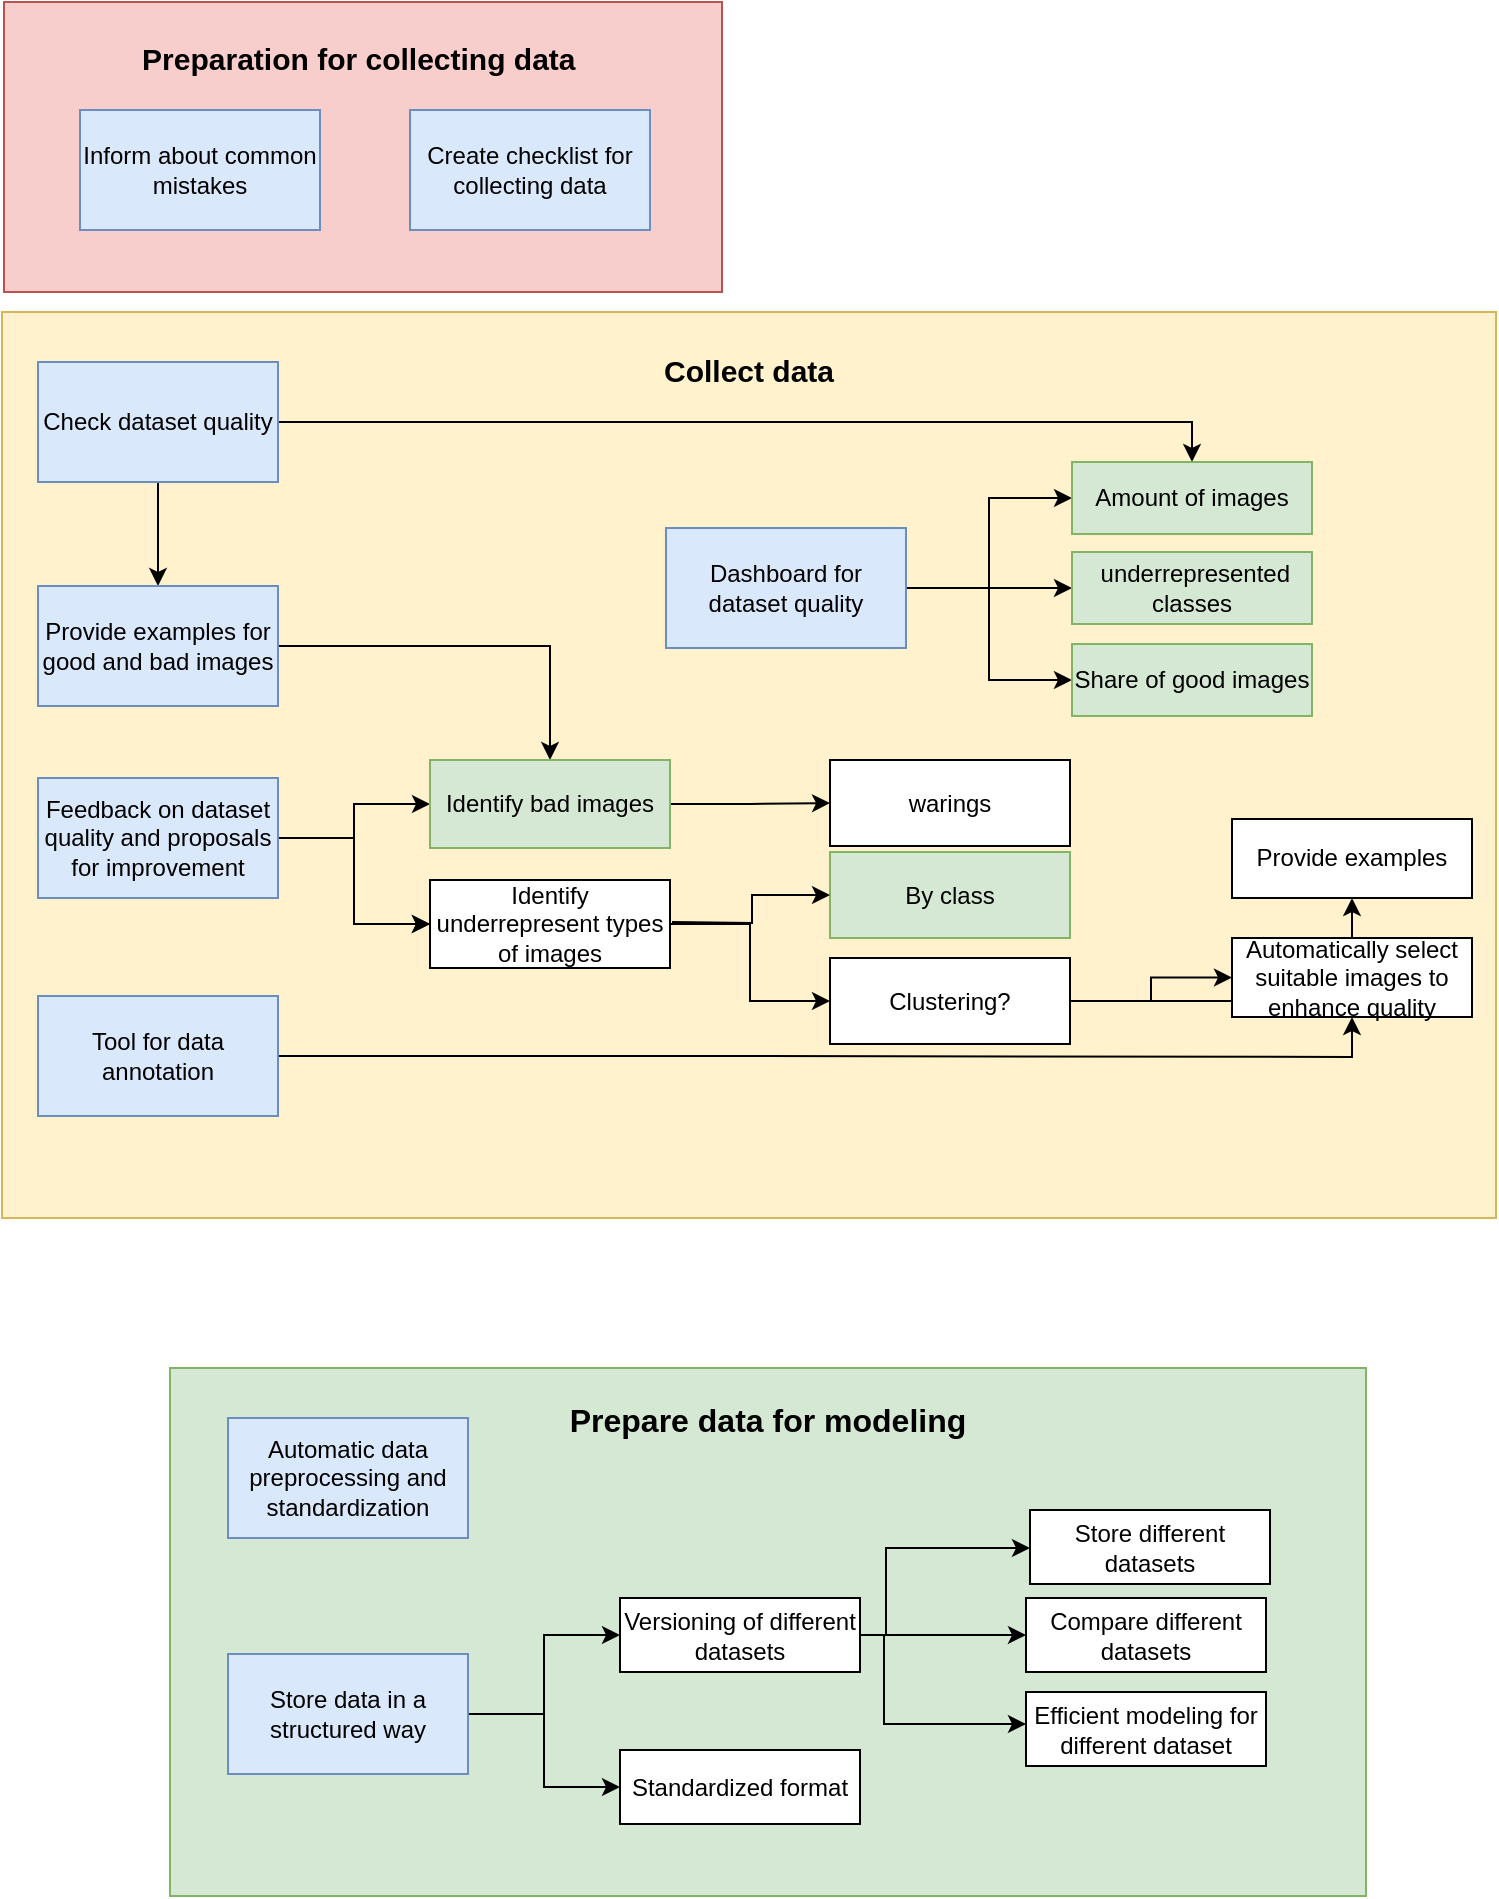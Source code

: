 <mxfile version="24.8.8" pages="2">
  <diagram name="Basic Requirements" id="nwPa76y-X5XMzPL2K8uC">
    <mxGraphModel dx="1099" dy="514" grid="0" gridSize="10" guides="1" tooltips="1" connect="1" arrows="1" fold="1" page="1" pageScale="1" pageWidth="827" pageHeight="1169" math="0" shadow="0">
      <root>
        <mxCell id="0" />
        <mxCell id="1" parent="0" />
        <mxCell id="JTeIH7An6FHHoIXwUtM0-51" value="Prepare data for modeling&lt;div style=&quot;font-size: 16px;&quot;&gt;&lt;br style=&quot;font-size: 16px;&quot;&gt;&lt;/div&gt;&lt;div style=&quot;font-size: 16px;&quot;&gt;&lt;br style=&quot;font-size: 16px;&quot;&gt;&lt;/div&gt;&lt;div style=&quot;font-size: 16px;&quot;&gt;&lt;br style=&quot;font-size: 16px;&quot;&gt;&lt;/div&gt;&lt;div style=&quot;font-size: 16px;&quot;&gt;&lt;br style=&quot;font-size: 16px;&quot;&gt;&lt;/div&gt;&lt;div style=&quot;font-size: 16px;&quot;&gt;&lt;br style=&quot;font-size: 16px;&quot;&gt;&lt;/div&gt;&lt;div style=&quot;font-size: 16px;&quot;&gt;&lt;br style=&quot;font-size: 16px;&quot;&gt;&lt;/div&gt;&lt;div style=&quot;font-size: 16px;&quot;&gt;&lt;br style=&quot;font-size: 16px;&quot;&gt;&lt;/div&gt;&lt;div style=&quot;font-size: 16px;&quot;&gt;&lt;br style=&quot;font-size: 16px;&quot;&gt;&lt;/div&gt;&lt;div style=&quot;font-size: 16px;&quot;&gt;&lt;br style=&quot;font-size: 16px;&quot;&gt;&lt;/div&gt;&lt;div style=&quot;font-size: 16px;&quot;&gt;&lt;br style=&quot;font-size: 16px;&quot;&gt;&lt;/div&gt;&lt;div style=&quot;font-size: 16px;&quot;&gt;&lt;br&gt;&lt;/div&gt;" style="rounded=0;whiteSpace=wrap;html=1;fillColor=#d5e8d4;strokeColor=#82b366;fontSize=16;fontStyle=1" parent="1" vertex="1">
          <mxGeometry x="124" y="824" width="598" height="264" as="geometry" />
        </mxCell>
        <mxCell id="JTeIH7An6FHHoIXwUtM0-50" value="Collect data&lt;div&gt;&lt;br&gt;&lt;/div&gt;&lt;div&gt;&lt;br&gt;&lt;/div&gt;&lt;div&gt;&lt;br&gt;&lt;/div&gt;&lt;div&gt;&lt;br&gt;&lt;/div&gt;&lt;div&gt;&lt;br&gt;&lt;/div&gt;&lt;div&gt;&lt;br&gt;&lt;/div&gt;&lt;div&gt;&lt;br&gt;&lt;/div&gt;&lt;div&gt;&lt;br&gt;&lt;/div&gt;&lt;div&gt;&lt;br&gt;&lt;/div&gt;&lt;div&gt;&lt;br&gt;&lt;/div&gt;&lt;div&gt;&lt;br&gt;&lt;/div&gt;&lt;div&gt;&lt;br&gt;&lt;/div&gt;&lt;div&gt;&lt;br&gt;&lt;/div&gt;&lt;div&gt;&lt;br&gt;&lt;/div&gt;&lt;div&gt;&lt;br&gt;&lt;/div&gt;&lt;div&gt;&lt;br&gt;&lt;/div&gt;&lt;div&gt;&lt;br&gt;&lt;/div&gt;&lt;div&gt;&lt;br&gt;&lt;/div&gt;&lt;div&gt;&lt;br&gt;&lt;/div&gt;&lt;div&gt;&lt;br&gt;&lt;/div&gt;&lt;div&gt;&lt;br&gt;&lt;/div&gt;&lt;div&gt;&lt;br&gt;&lt;/div&gt;" style="rounded=0;whiteSpace=wrap;html=1;fillColor=#fff2cc;strokeColor=#d6b656;fontSize=15;fontStyle=1" parent="1" vertex="1">
          <mxGeometry x="40" y="296" width="747" height="453" as="geometry" />
        </mxCell>
        <mxCell id="JTeIH7An6FHHoIXwUtM0-47" value="Preparation for collecting data&amp;nbsp;&lt;div style=&quot;font-size: 15px;&quot;&gt;&lt;br style=&quot;font-size: 15px;&quot;&gt;&lt;/div&gt;&lt;div style=&quot;font-size: 15px;&quot;&gt;&lt;br style=&quot;font-size: 15px;&quot;&gt;&lt;/div&gt;&lt;div style=&quot;font-size: 15px;&quot;&gt;&lt;br style=&quot;font-size: 15px;&quot;&gt;&lt;/div&gt;&lt;div style=&quot;font-size: 15px;&quot;&gt;&lt;br style=&quot;font-size: 15px;&quot;&gt;&lt;/div&gt;&lt;div style=&quot;font-size: 15px;&quot;&gt;&lt;br style=&quot;font-size: 15px;&quot;&gt;&lt;/div&gt;" style="rounded=0;whiteSpace=wrap;html=1;fontStyle=1;fontSize=15;fillColor=#f8cecc;strokeColor=#b85450;" parent="1" vertex="1">
          <mxGeometry x="41" y="141" width="359" height="145" as="geometry" />
        </mxCell>
        <mxCell id="JTeIH7An6FHHoIXwUtM0-46" value="" style="edgeStyle=orthogonalEdgeStyle;rounded=0;orthogonalLoop=1;jettySize=auto;html=1;" parent="1" source="JTeIH7An6FHHoIXwUtM0-1" target="JTeIH7An6FHHoIXwUtM0-4" edge="1">
          <mxGeometry relative="1" as="geometry" />
        </mxCell>
        <mxCell id="JTeIH7An6FHHoIXwUtM0-49" value="" style="edgeStyle=orthogonalEdgeStyle;rounded=0;orthogonalLoop=1;jettySize=auto;html=1;entryX=0.5;entryY=0;entryDx=0;entryDy=0;" parent="1" source="JTeIH7An6FHHoIXwUtM0-1" target="JTeIH7An6FHHoIXwUtM0-23" edge="1">
          <mxGeometry relative="1" as="geometry">
            <mxPoint x="258" y="351" as="targetPoint" />
          </mxGeometry>
        </mxCell>
        <mxCell id="JTeIH7An6FHHoIXwUtM0-1" value="Check dataset quality" style="rounded=0;whiteSpace=wrap;html=1;fillColor=#dae8fc;strokeColor=#6c8ebf;" parent="1" vertex="1">
          <mxGeometry x="58" y="321" width="120" height="60" as="geometry" />
        </mxCell>
        <mxCell id="JTeIH7An6FHHoIXwUtM0-2" value="Inform about common mistakes" style="rounded=0;whiteSpace=wrap;html=1;fillColor=#dae8fc;strokeColor=#6c8ebf;" parent="1" vertex="1">
          <mxGeometry x="79" y="195" width="120" height="60" as="geometry" />
        </mxCell>
        <mxCell id="JTeIH7An6FHHoIXwUtM0-3" value="Create checklist for collecting data" style="rounded=0;whiteSpace=wrap;html=1;fillColor=#dae8fc;strokeColor=#6c8ebf;" parent="1" vertex="1">
          <mxGeometry x="244" y="195" width="120" height="60" as="geometry" />
        </mxCell>
        <mxCell id="JTeIH7An6FHHoIXwUtM0-44" value="" style="edgeStyle=orthogonalEdgeStyle;rounded=0;orthogonalLoop=1;jettySize=auto;html=1;entryX=0.5;entryY=0;entryDx=0;entryDy=0;" parent="1" source="JTeIH7An6FHHoIXwUtM0-4" target="JTeIH7An6FHHoIXwUtM0-16" edge="1">
          <mxGeometry relative="1" as="geometry">
            <mxPoint x="258" y="463" as="targetPoint" />
          </mxGeometry>
        </mxCell>
        <mxCell id="JTeIH7An6FHHoIXwUtM0-4" value="Provide examples for good and bad images" style="rounded=0;whiteSpace=wrap;html=1;fillColor=#dae8fc;strokeColor=#6c8ebf;" parent="1" vertex="1">
          <mxGeometry x="58" y="433" width="120" height="60" as="geometry" />
        </mxCell>
        <mxCell id="JTeIH7An6FHHoIXwUtM0-42" value="" style="edgeStyle=orthogonalEdgeStyle;rounded=0;orthogonalLoop=1;jettySize=auto;html=1;entryX=0.5;entryY=1;entryDx=0;entryDy=0;" parent="1" source="JTeIH7An6FHHoIXwUtM0-5" target="JTeIH7An6FHHoIXwUtM0-27" edge="1">
          <mxGeometry relative="1" as="geometry">
            <mxPoint x="258" y="715" as="targetPoint" />
          </mxGeometry>
        </mxCell>
        <mxCell id="JTeIH7An6FHHoIXwUtM0-5" value="Tool for data annotation" style="rounded=0;whiteSpace=wrap;html=1;fillColor=#dae8fc;strokeColor=#6c8ebf;" parent="1" vertex="1">
          <mxGeometry x="58" y="638" width="120" height="60" as="geometry" />
        </mxCell>
        <mxCell id="JTeIH7An6FHHoIXwUtM0-33" value="" style="edgeStyle=orthogonalEdgeStyle;rounded=0;orthogonalLoop=1;jettySize=auto;html=1;" parent="1" source="JTeIH7An6FHHoIXwUtM0-6" target="JTeIH7An6FHHoIXwUtM0-7" edge="1">
          <mxGeometry relative="1" as="geometry" />
        </mxCell>
        <mxCell id="JTeIH7An6FHHoIXwUtM0-35" value="" style="edgeStyle=orthogonalEdgeStyle;rounded=0;orthogonalLoop=1;jettySize=auto;html=1;" parent="1" source="JTeIH7An6FHHoIXwUtM0-6" target="JTeIH7An6FHHoIXwUtM0-34" edge="1">
          <mxGeometry relative="1" as="geometry" />
        </mxCell>
        <mxCell id="JTeIH7An6FHHoIXwUtM0-6" value="Store data in a structured way" style="rounded=0;whiteSpace=wrap;html=1;fillColor=#dae8fc;strokeColor=#6c8ebf;" parent="1" vertex="1">
          <mxGeometry x="153" y="967" width="120" height="60" as="geometry" />
        </mxCell>
        <mxCell id="JTeIH7An6FHHoIXwUtM0-32" value="" style="edgeStyle=orthogonalEdgeStyle;rounded=0;orthogonalLoop=1;jettySize=auto;html=1;" parent="1" source="JTeIH7An6FHHoIXwUtM0-7" target="JTeIH7An6FHHoIXwUtM0-31" edge="1">
          <mxGeometry relative="1" as="geometry">
            <Array as="points">
              <mxPoint x="482" y="958" />
              <mxPoint x="482" y="914" />
            </Array>
          </mxGeometry>
        </mxCell>
        <mxCell id="JTeIH7An6FHHoIXwUtM0-37" value="" style="edgeStyle=orthogonalEdgeStyle;rounded=0;orthogonalLoop=1;jettySize=auto;html=1;" parent="1" source="JTeIH7An6FHHoIXwUtM0-7" target="JTeIH7An6FHHoIXwUtM0-36" edge="1">
          <mxGeometry relative="1" as="geometry" />
        </mxCell>
        <mxCell id="JTeIH7An6FHHoIXwUtM0-40" value="" style="edgeStyle=orthogonalEdgeStyle;rounded=0;orthogonalLoop=1;jettySize=auto;html=1;" parent="1" source="JTeIH7An6FHHoIXwUtM0-7" target="JTeIH7An6FHHoIXwUtM0-38" edge="1">
          <mxGeometry relative="1" as="geometry">
            <Array as="points">
              <mxPoint x="481" y="958" />
              <mxPoint x="481" y="1002" />
            </Array>
          </mxGeometry>
        </mxCell>
        <mxCell id="JTeIH7An6FHHoIXwUtM0-7" value="Versioning of different datasets" style="rounded=0;whiteSpace=wrap;html=1;" parent="1" vertex="1">
          <mxGeometry x="349" y="939" width="120" height="37" as="geometry" />
        </mxCell>
        <mxCell id="JTeIH7An6FHHoIXwUtM0-24" value="" style="edgeStyle=orthogonalEdgeStyle;rounded=0;orthogonalLoop=1;jettySize=auto;html=1;" parent="1" source="JTeIH7An6FHHoIXwUtM0-8" target="JTeIH7An6FHHoIXwUtM0-23" edge="1">
          <mxGeometry relative="1" as="geometry" />
        </mxCell>
        <mxCell id="JTeIH7An6FHHoIXwUtM0-26" style="edgeStyle=orthogonalEdgeStyle;rounded=0;orthogonalLoop=1;jettySize=auto;html=1;entryX=0;entryY=0.5;entryDx=0;entryDy=0;" parent="1" source="JTeIH7An6FHHoIXwUtM0-8" target="JTeIH7An6FHHoIXwUtM0-25" edge="1">
          <mxGeometry relative="1" as="geometry">
            <mxPoint x="553.342" y="434" as="targetPoint" />
          </mxGeometry>
        </mxCell>
        <mxCell id="JTeIH7An6FHHoIXwUtM0-30" value="" style="edgeStyle=orthogonalEdgeStyle;rounded=0;orthogonalLoop=1;jettySize=auto;html=1;" parent="1" source="JTeIH7An6FHHoIXwUtM0-8" target="JTeIH7An6FHHoIXwUtM0-29" edge="1">
          <mxGeometry relative="1" as="geometry" />
        </mxCell>
        <mxCell id="JTeIH7An6FHHoIXwUtM0-8" value="Dashboard for dataset quality" style="rounded=0;whiteSpace=wrap;html=1;fillColor=#dae8fc;strokeColor=#6c8ebf;" parent="1" vertex="1">
          <mxGeometry x="372" y="404" width="120" height="60" as="geometry" />
        </mxCell>
        <mxCell id="JTeIH7An6FHHoIXwUtM0-12" value="" style="edgeStyle=orthogonalEdgeStyle;rounded=0;orthogonalLoop=1;jettySize=auto;html=1;" parent="1" source="JTeIH7An6FHHoIXwUtM0-9" target="JTeIH7An6FHHoIXwUtM0-11" edge="1">
          <mxGeometry relative="1" as="geometry" />
        </mxCell>
        <mxCell id="JTeIH7An6FHHoIXwUtM0-15" value="" style="edgeStyle=orthogonalEdgeStyle;rounded=0;orthogonalLoop=1;jettySize=auto;html=1;" parent="1" source="JTeIH7An6FHHoIXwUtM0-9" target="JTeIH7An6FHHoIXwUtM0-11" edge="1">
          <mxGeometry relative="1" as="geometry" />
        </mxCell>
        <mxCell id="JTeIH7An6FHHoIXwUtM0-17" value="" style="edgeStyle=orthogonalEdgeStyle;rounded=0;orthogonalLoop=1;jettySize=auto;html=1;" parent="1" source="JTeIH7An6FHHoIXwUtM0-9" target="JTeIH7An6FHHoIXwUtM0-16" edge="1">
          <mxGeometry relative="1" as="geometry" />
        </mxCell>
        <mxCell id="JTeIH7An6FHHoIXwUtM0-9" value="Feedback on dataset quality and proposals for improvement" style="rounded=0;whiteSpace=wrap;html=1;fillColor=#dae8fc;strokeColor=#6c8ebf;" parent="1" vertex="1">
          <mxGeometry x="58" y="529" width="120" height="60" as="geometry" />
        </mxCell>
        <mxCell id="JTeIH7An6FHHoIXwUtM0-10" value="Automatic data preprocessing and standardization" style="rounded=0;whiteSpace=wrap;html=1;fillColor=#dae8fc;strokeColor=#6c8ebf;" parent="1" vertex="1">
          <mxGeometry x="153" y="849" width="120" height="60" as="geometry" />
        </mxCell>
        <mxCell id="JTeIH7An6FHHoIXwUtM0-14" value="" style="edgeStyle=orthogonalEdgeStyle;rounded=0;orthogonalLoop=1;jettySize=auto;html=1;" parent="1" source="JTeIH7An6FHHoIXwUtM0-11" target="JTeIH7An6FHHoIXwUtM0-13" edge="1">
          <mxGeometry relative="1" as="geometry" />
        </mxCell>
        <mxCell id="JTeIH7An6FHHoIXwUtM0-11" value="Identify underrepresent types of images" style="whiteSpace=wrap;html=1;rounded=0;" parent="1" vertex="1">
          <mxGeometry x="254" y="580" width="120" height="44" as="geometry" />
        </mxCell>
        <mxCell id="JTeIH7An6FHHoIXwUtM0-22" value="" style="edgeStyle=orthogonalEdgeStyle;rounded=0;orthogonalLoop=1;jettySize=auto;html=1;" parent="1" source="JTeIH7An6FHHoIXwUtM0-13" target="JTeIH7An6FHHoIXwUtM0-21" edge="1">
          <mxGeometry relative="1" as="geometry" />
        </mxCell>
        <mxCell id="JTeIH7An6FHHoIXwUtM0-28" value="" style="edgeStyle=orthogonalEdgeStyle;rounded=0;orthogonalLoop=1;jettySize=auto;html=1;" parent="1" source="JTeIH7An6FHHoIXwUtM0-13" target="JTeIH7An6FHHoIXwUtM0-27" edge="1">
          <mxGeometry relative="1" as="geometry" />
        </mxCell>
        <mxCell id="JTeIH7An6FHHoIXwUtM0-13" value="Clustering?" style="whiteSpace=wrap;html=1;rounded=0;" parent="1" vertex="1">
          <mxGeometry x="454" y="619" width="120" height="43" as="geometry" />
        </mxCell>
        <mxCell id="JTeIH7An6FHHoIXwUtM0-20" value="" style="edgeStyle=orthogonalEdgeStyle;rounded=0;orthogonalLoop=1;jettySize=auto;html=1;" parent="1" source="JTeIH7An6FHHoIXwUtM0-16" target="JTeIH7An6FHHoIXwUtM0-19" edge="1">
          <mxGeometry relative="1" as="geometry" />
        </mxCell>
        <mxCell id="JTeIH7An6FHHoIXwUtM0-16" value="Identify bad images" style="whiteSpace=wrap;html=1;rounded=0;fillColor=#d5e8d4;strokeColor=#82b366;" parent="1" vertex="1">
          <mxGeometry x="254" y="520" width="120" height="44" as="geometry" />
        </mxCell>
        <mxCell id="JTeIH7An6FHHoIXwUtM0-19" value="warings" style="whiteSpace=wrap;html=1;rounded=0;" parent="1" vertex="1">
          <mxGeometry x="454" y="520" width="120" height="43" as="geometry" />
        </mxCell>
        <mxCell id="JTeIH7An6FHHoIXwUtM0-21" value="Provide examples" style="whiteSpace=wrap;html=1;rounded=0;" parent="1" vertex="1">
          <mxGeometry x="655" y="549.5" width="120" height="39.5" as="geometry" />
        </mxCell>
        <mxCell id="JTeIH7An6FHHoIXwUtM0-23" value="Amount of images" style="rounded=0;whiteSpace=wrap;html=1;fillColor=#d5e8d4;strokeColor=#82b366;" parent="1" vertex="1">
          <mxGeometry x="575" y="371" width="120" height="36" as="geometry" />
        </mxCell>
        <mxCell id="JTeIH7An6FHHoIXwUtM0-25" value="&amp;nbsp;underrepresented classes" style="rounded=0;whiteSpace=wrap;html=1;fillColor=#d5e8d4;strokeColor=#82b366;" parent="1" vertex="1">
          <mxGeometry x="575" y="416" width="120" height="36" as="geometry" />
        </mxCell>
        <mxCell id="JTeIH7An6FHHoIXwUtM0-27" value="Automatically select suitable images to enhance quality" style="whiteSpace=wrap;html=1;rounded=0;" parent="1" vertex="1">
          <mxGeometry x="655" y="609" width="120" height="39.5" as="geometry" />
        </mxCell>
        <mxCell id="JTeIH7An6FHHoIXwUtM0-29" value="Share of good images" style="rounded=0;whiteSpace=wrap;html=1;fillColor=#d5e8d4;strokeColor=#82b366;" parent="1" vertex="1">
          <mxGeometry x="575" y="462" width="120" height="36" as="geometry" />
        </mxCell>
        <mxCell id="JTeIH7An6FHHoIXwUtM0-31" value="Store different datasets" style="whiteSpace=wrap;html=1;rounded=0;" parent="1" vertex="1">
          <mxGeometry x="554" y="895" width="120" height="37" as="geometry" />
        </mxCell>
        <mxCell id="JTeIH7An6FHHoIXwUtM0-34" value="Standardized format" style="rounded=0;whiteSpace=wrap;html=1;" parent="1" vertex="1">
          <mxGeometry x="349" y="1015" width="120" height="37" as="geometry" />
        </mxCell>
        <mxCell id="JTeIH7An6FHHoIXwUtM0-36" value="Compare different datasets" style="whiteSpace=wrap;html=1;rounded=0;" parent="1" vertex="1">
          <mxGeometry x="552" y="939" width="120" height="37" as="geometry" />
        </mxCell>
        <mxCell id="JTeIH7An6FHHoIXwUtM0-38" value="Efficient modeling for different dataset" style="whiteSpace=wrap;html=1;rounded=0;" parent="1" vertex="1">
          <mxGeometry x="552" y="986" width="120" height="37" as="geometry" />
        </mxCell>
        <mxCell id="-7-ubOAbv3dwW0UAGJ7x-1" value="By class" style="whiteSpace=wrap;html=1;rounded=0;fillColor=#d5e8d4;strokeColor=#82b366;" vertex="1" parent="1">
          <mxGeometry x="454" y="566" width="120" height="43" as="geometry" />
        </mxCell>
        <mxCell id="-7-ubOAbv3dwW0UAGJ7x-2" value="" style="edgeStyle=orthogonalEdgeStyle;rounded=0;orthogonalLoop=1;jettySize=auto;html=1;entryX=0;entryY=0.5;entryDx=0;entryDy=0;" edge="1" parent="1" target="-7-ubOAbv3dwW0UAGJ7x-1">
          <mxGeometry relative="1" as="geometry">
            <mxPoint x="375" y="601" as="sourcePoint" />
            <mxPoint x="449" y="585" as="targetPoint" />
          </mxGeometry>
        </mxCell>
      </root>
    </mxGraphModel>
  </diagram>
  <diagram name="Current Status" id="c0Nuin1pJ87ZW9HFYf7t">
    <mxGraphModel dx="786" dy="511" grid="0" gridSize="10" guides="1" tooltips="1" connect="1" arrows="1" fold="1" page="1" pageScale="1" pageWidth="827" pageHeight="1169" math="0" shadow="0">
      <root>
        <mxCell id="rWumQC1VWJfSYZo2SjhE-0" />
        <mxCell id="rWumQC1VWJfSYZo2SjhE-1" parent="rWumQC1VWJfSYZo2SjhE-0" />
        <mxCell id="rWumQC1VWJfSYZo2SjhE-2" value="Prepare data for modeling&lt;div style=&quot;font-size: 16px;&quot;&gt;&lt;br style=&quot;font-size: 16px;&quot;&gt;&lt;/div&gt;&lt;div style=&quot;font-size: 16px;&quot;&gt;&lt;br style=&quot;font-size: 16px;&quot;&gt;&lt;/div&gt;&lt;div style=&quot;font-size: 16px;&quot;&gt;&lt;br style=&quot;font-size: 16px;&quot;&gt;&lt;/div&gt;&lt;div style=&quot;font-size: 16px;&quot;&gt;&lt;br style=&quot;font-size: 16px;&quot;&gt;&lt;/div&gt;&lt;div style=&quot;font-size: 16px;&quot;&gt;&lt;br style=&quot;font-size: 16px;&quot;&gt;&lt;/div&gt;&lt;div style=&quot;font-size: 16px;&quot;&gt;&lt;br style=&quot;font-size: 16px;&quot;&gt;&lt;/div&gt;&lt;div style=&quot;font-size: 16px;&quot;&gt;&lt;br style=&quot;font-size: 16px;&quot;&gt;&lt;/div&gt;&lt;div style=&quot;font-size: 16px;&quot;&gt;&lt;br style=&quot;font-size: 16px;&quot;&gt;&lt;/div&gt;&lt;div style=&quot;font-size: 16px;&quot;&gt;&lt;br style=&quot;font-size: 16px;&quot;&gt;&lt;/div&gt;&lt;div style=&quot;font-size: 16px;&quot;&gt;&lt;br style=&quot;font-size: 16px;&quot;&gt;&lt;/div&gt;&lt;div style=&quot;font-size: 16px;&quot;&gt;&lt;br&gt;&lt;/div&gt;" style="rounded=0;whiteSpace=wrap;html=1;fillColor=#d5e8d4;strokeColor=#82b366;fontSize=16;fontStyle=1" vertex="1" parent="rWumQC1VWJfSYZo2SjhE-1">
          <mxGeometry x="124" y="824" width="598" height="264" as="geometry" />
        </mxCell>
        <mxCell id="rWumQC1VWJfSYZo2SjhE-3" value="Collect data&lt;div&gt;&lt;br&gt;&lt;/div&gt;&lt;div&gt;&lt;br&gt;&lt;/div&gt;&lt;div&gt;&lt;br&gt;&lt;/div&gt;&lt;div&gt;&lt;br&gt;&lt;/div&gt;&lt;div&gt;&lt;br&gt;&lt;/div&gt;&lt;div&gt;&lt;br&gt;&lt;/div&gt;&lt;div&gt;&lt;br&gt;&lt;/div&gt;&lt;div&gt;&lt;br&gt;&lt;/div&gt;&lt;div&gt;&lt;br&gt;&lt;/div&gt;&lt;div&gt;&lt;br&gt;&lt;/div&gt;&lt;div&gt;&lt;br&gt;&lt;/div&gt;&lt;div&gt;&lt;br&gt;&lt;/div&gt;&lt;div&gt;&lt;br&gt;&lt;/div&gt;&lt;div&gt;&lt;br&gt;&lt;/div&gt;&lt;div&gt;&lt;br&gt;&lt;/div&gt;&lt;div&gt;&lt;br&gt;&lt;/div&gt;&lt;div&gt;&lt;br&gt;&lt;/div&gt;&lt;div&gt;&lt;br&gt;&lt;/div&gt;&lt;div&gt;&lt;br&gt;&lt;/div&gt;&lt;div&gt;&lt;br&gt;&lt;/div&gt;&lt;div&gt;&lt;br&gt;&lt;/div&gt;&lt;div&gt;&lt;br&gt;&lt;/div&gt;" style="rounded=0;whiteSpace=wrap;html=1;fillColor=#fff2cc;strokeColor=#d6b656;fontSize=15;fontStyle=1" vertex="1" parent="rWumQC1VWJfSYZo2SjhE-1">
          <mxGeometry x="47" y="306" width="747" height="453" as="geometry" />
        </mxCell>
        <mxCell id="rWumQC1VWJfSYZo2SjhE-4" value="Preparation for collecting data&amp;nbsp;&lt;div style=&quot;font-size: 15px;&quot;&gt;&lt;br style=&quot;font-size: 15px;&quot;&gt;&lt;/div&gt;&lt;div style=&quot;font-size: 15px;&quot;&gt;&lt;br style=&quot;font-size: 15px;&quot;&gt;&lt;/div&gt;&lt;div style=&quot;font-size: 15px;&quot;&gt;&lt;br style=&quot;font-size: 15px;&quot;&gt;&lt;/div&gt;&lt;div style=&quot;font-size: 15px;&quot;&gt;&lt;br style=&quot;font-size: 15px;&quot;&gt;&lt;/div&gt;&lt;div style=&quot;font-size: 15px;&quot;&gt;&lt;br style=&quot;font-size: 15px;&quot;&gt;&lt;/div&gt;" style="rounded=0;whiteSpace=wrap;html=1;fontStyle=1;fontSize=15;fillColor=#f8cecc;strokeColor=#b85450;" vertex="1" parent="rWumQC1VWJfSYZo2SjhE-1">
          <mxGeometry x="41" y="141" width="359" height="145" as="geometry" />
        </mxCell>
        <mxCell id="rWumQC1VWJfSYZo2SjhE-5" value="" style="edgeStyle=orthogonalEdgeStyle;rounded=0;orthogonalLoop=1;jettySize=auto;html=1;" edge="1" parent="rWumQC1VWJfSYZo2SjhE-1" source="rWumQC1VWJfSYZo2SjhE-7" target="rWumQC1VWJfSYZo2SjhE-11">
          <mxGeometry relative="1" as="geometry" />
        </mxCell>
        <mxCell id="rWumQC1VWJfSYZo2SjhE-6" value="" style="edgeStyle=orthogonalEdgeStyle;rounded=0;orthogonalLoop=1;jettySize=auto;html=1;entryX=0.5;entryY=0;entryDx=0;entryDy=0;" edge="1" parent="rWumQC1VWJfSYZo2SjhE-1" source="rWumQC1VWJfSYZo2SjhE-7" target="rWumQC1VWJfSYZo2SjhE-39">
          <mxGeometry relative="1" as="geometry">
            <mxPoint x="258" y="351" as="targetPoint" />
          </mxGeometry>
        </mxCell>
        <mxCell id="rWumQC1VWJfSYZo2SjhE-7" value="Check image quality" style="rounded=0;whiteSpace=wrap;html=1;fillColor=#dae8fc;strokeColor=#6c8ebf;" vertex="1" parent="rWumQC1VWJfSYZo2SjhE-1">
          <mxGeometry x="58" y="321" width="120" height="60" as="geometry" />
        </mxCell>
        <mxCell id="rWumQC1VWJfSYZo2SjhE-8" value="Inform about common mistakes" style="rounded=0;whiteSpace=wrap;html=1;fillColor=#dae8fc;strokeColor=#6c8ebf;" vertex="1" parent="rWumQC1VWJfSYZo2SjhE-1">
          <mxGeometry x="79" y="195" width="120" height="60" as="geometry" />
        </mxCell>
        <mxCell id="rWumQC1VWJfSYZo2SjhE-9" value="Create checklist for collecting data" style="rounded=0;whiteSpace=wrap;html=1;fillColor=#dae8fc;strokeColor=#6c8ebf;" vertex="1" parent="rWumQC1VWJfSYZo2SjhE-1">
          <mxGeometry x="244" y="195" width="120" height="60" as="geometry" />
        </mxCell>
        <mxCell id="rWumQC1VWJfSYZo2SjhE-10" value="" style="edgeStyle=orthogonalEdgeStyle;rounded=0;orthogonalLoop=1;jettySize=auto;html=1;entryX=0.5;entryY=0;entryDx=0;entryDy=0;" edge="1" parent="rWumQC1VWJfSYZo2SjhE-1" source="rWumQC1VWJfSYZo2SjhE-11" target="rWumQC1VWJfSYZo2SjhE-36">
          <mxGeometry relative="1" as="geometry">
            <mxPoint x="258" y="463" as="targetPoint" />
          </mxGeometry>
        </mxCell>
        <mxCell id="rWumQC1VWJfSYZo2SjhE-11" value="Provide examples for good and bad images" style="rounded=0;whiteSpace=wrap;html=1;fillColor=#dae8fc;strokeColor=#6c8ebf;" vertex="1" parent="rWumQC1VWJfSYZo2SjhE-1">
          <mxGeometry x="58" y="433" width="120" height="60" as="geometry" />
        </mxCell>
        <mxCell id="rWumQC1VWJfSYZo2SjhE-12" value="" style="edgeStyle=orthogonalEdgeStyle;rounded=0;orthogonalLoop=1;jettySize=auto;html=1;entryX=0.5;entryY=1;entryDx=0;entryDy=0;" edge="1" parent="rWumQC1VWJfSYZo2SjhE-1" source="rWumQC1VWJfSYZo2SjhE-13" target="rWumQC1VWJfSYZo2SjhE-41">
          <mxGeometry relative="1" as="geometry">
            <mxPoint x="258" y="715" as="targetPoint" />
          </mxGeometry>
        </mxCell>
        <mxCell id="rWumQC1VWJfSYZo2SjhE-13" value="Tool for data annotation" style="rounded=0;whiteSpace=wrap;html=1;fillColor=#dae8fc;strokeColor=#6c8ebf;" vertex="1" parent="rWumQC1VWJfSYZo2SjhE-1">
          <mxGeometry x="58" y="638" width="120" height="60" as="geometry" />
        </mxCell>
        <mxCell id="rWumQC1VWJfSYZo2SjhE-14" value="" style="edgeStyle=orthogonalEdgeStyle;rounded=0;orthogonalLoop=1;jettySize=auto;html=1;" edge="1" parent="rWumQC1VWJfSYZo2SjhE-1" source="rWumQC1VWJfSYZo2SjhE-16" target="rWumQC1VWJfSYZo2SjhE-20">
          <mxGeometry relative="1" as="geometry" />
        </mxCell>
        <mxCell id="rWumQC1VWJfSYZo2SjhE-15" value="" style="edgeStyle=orthogonalEdgeStyle;rounded=0;orthogonalLoop=1;jettySize=auto;html=1;" edge="1" parent="rWumQC1VWJfSYZo2SjhE-1" source="rWumQC1VWJfSYZo2SjhE-16" target="rWumQC1VWJfSYZo2SjhE-44">
          <mxGeometry relative="1" as="geometry" />
        </mxCell>
        <mxCell id="rWumQC1VWJfSYZo2SjhE-16" value="Store data in a structured way" style="rounded=0;whiteSpace=wrap;html=1;fillColor=#dae8fc;strokeColor=#6c8ebf;" vertex="1" parent="rWumQC1VWJfSYZo2SjhE-1">
          <mxGeometry x="153" y="967" width="120" height="60" as="geometry" />
        </mxCell>
        <mxCell id="rWumQC1VWJfSYZo2SjhE-17" value="" style="edgeStyle=orthogonalEdgeStyle;rounded=0;orthogonalLoop=1;jettySize=auto;html=1;" edge="1" parent="rWumQC1VWJfSYZo2SjhE-1" source="rWumQC1VWJfSYZo2SjhE-20" target="rWumQC1VWJfSYZo2SjhE-43">
          <mxGeometry relative="1" as="geometry">
            <Array as="points">
              <mxPoint x="482" y="958" />
              <mxPoint x="482" y="914" />
            </Array>
          </mxGeometry>
        </mxCell>
        <mxCell id="rWumQC1VWJfSYZo2SjhE-18" value="" style="edgeStyle=orthogonalEdgeStyle;rounded=0;orthogonalLoop=1;jettySize=auto;html=1;" edge="1" parent="rWumQC1VWJfSYZo2SjhE-1" source="rWumQC1VWJfSYZo2SjhE-20" target="rWumQC1VWJfSYZo2SjhE-45">
          <mxGeometry relative="1" as="geometry" />
        </mxCell>
        <mxCell id="rWumQC1VWJfSYZo2SjhE-19" value="" style="edgeStyle=orthogonalEdgeStyle;rounded=0;orthogonalLoop=1;jettySize=auto;html=1;" edge="1" parent="rWumQC1VWJfSYZo2SjhE-1" source="rWumQC1VWJfSYZo2SjhE-20" target="rWumQC1VWJfSYZo2SjhE-46">
          <mxGeometry relative="1" as="geometry">
            <Array as="points">
              <mxPoint x="481" y="958" />
              <mxPoint x="481" y="1002" />
            </Array>
          </mxGeometry>
        </mxCell>
        <mxCell id="rWumQC1VWJfSYZo2SjhE-20" value="Versioning of different datasets" style="rounded=0;whiteSpace=wrap;html=1;" vertex="1" parent="rWumQC1VWJfSYZo2SjhE-1">
          <mxGeometry x="349" y="939" width="120" height="37" as="geometry" />
        </mxCell>
        <mxCell id="rWumQC1VWJfSYZo2SjhE-21" value="" style="edgeStyle=orthogonalEdgeStyle;rounded=0;orthogonalLoop=1;jettySize=auto;html=1;" edge="1" parent="rWumQC1VWJfSYZo2SjhE-1" source="rWumQC1VWJfSYZo2SjhE-24" target="rWumQC1VWJfSYZo2SjhE-39">
          <mxGeometry relative="1" as="geometry" />
        </mxCell>
        <mxCell id="rWumQC1VWJfSYZo2SjhE-22" style="edgeStyle=orthogonalEdgeStyle;rounded=0;orthogonalLoop=1;jettySize=auto;html=1;entryX=0;entryY=0.5;entryDx=0;entryDy=0;" edge="1" parent="rWumQC1VWJfSYZo2SjhE-1" source="rWumQC1VWJfSYZo2SjhE-24" target="rWumQC1VWJfSYZo2SjhE-40">
          <mxGeometry relative="1" as="geometry">
            <mxPoint x="553.342" y="434" as="targetPoint" />
          </mxGeometry>
        </mxCell>
        <mxCell id="rWumQC1VWJfSYZo2SjhE-23" value="" style="edgeStyle=orthogonalEdgeStyle;rounded=0;orthogonalLoop=1;jettySize=auto;html=1;" edge="1" parent="rWumQC1VWJfSYZo2SjhE-1" source="rWumQC1VWJfSYZo2SjhE-24" target="rWumQC1VWJfSYZo2SjhE-42">
          <mxGeometry relative="1" as="geometry" />
        </mxCell>
        <mxCell id="rWumQC1VWJfSYZo2SjhE-24" value="Dashboard for dataset quality" style="rounded=0;whiteSpace=wrap;html=1;fillColor=#dae8fc;strokeColor=#6c8ebf;" vertex="1" parent="rWumQC1VWJfSYZo2SjhE-1">
          <mxGeometry x="372" y="404" width="120" height="60" as="geometry" />
        </mxCell>
        <mxCell id="rWumQC1VWJfSYZo2SjhE-25" value="" style="edgeStyle=orthogonalEdgeStyle;rounded=0;orthogonalLoop=1;jettySize=auto;html=1;" edge="1" parent="rWumQC1VWJfSYZo2SjhE-1" source="rWumQC1VWJfSYZo2SjhE-28" target="rWumQC1VWJfSYZo2SjhE-31">
          <mxGeometry relative="1" as="geometry" />
        </mxCell>
        <mxCell id="rWumQC1VWJfSYZo2SjhE-26" value="" style="edgeStyle=orthogonalEdgeStyle;rounded=0;orthogonalLoop=1;jettySize=auto;html=1;" edge="1" parent="rWumQC1VWJfSYZo2SjhE-1" source="rWumQC1VWJfSYZo2SjhE-28" target="rWumQC1VWJfSYZo2SjhE-31">
          <mxGeometry relative="1" as="geometry" />
        </mxCell>
        <mxCell id="rWumQC1VWJfSYZo2SjhE-27" value="" style="edgeStyle=orthogonalEdgeStyle;rounded=0;orthogonalLoop=1;jettySize=auto;html=1;" edge="1" parent="rWumQC1VWJfSYZo2SjhE-1" source="rWumQC1VWJfSYZo2SjhE-28" target="rWumQC1VWJfSYZo2SjhE-36">
          <mxGeometry relative="1" as="geometry" />
        </mxCell>
        <mxCell id="rWumQC1VWJfSYZo2SjhE-28" value="Feedback on dataset quality and proposals for improvement" style="rounded=0;whiteSpace=wrap;html=1;fillColor=#dae8fc;strokeColor=#6c8ebf;" vertex="1" parent="rWumQC1VWJfSYZo2SjhE-1">
          <mxGeometry x="58" y="529" width="120" height="60" as="geometry" />
        </mxCell>
        <mxCell id="rWumQC1VWJfSYZo2SjhE-29" value="Automatic data preprocessing and standardization" style="rounded=0;whiteSpace=wrap;html=1;fillColor=#dae8fc;strokeColor=#6c8ebf;" vertex="1" parent="rWumQC1VWJfSYZo2SjhE-1">
          <mxGeometry x="153" y="849" width="120" height="60" as="geometry" />
        </mxCell>
        <mxCell id="rWumQC1VWJfSYZo2SjhE-30" value="" style="edgeStyle=orthogonalEdgeStyle;rounded=0;orthogonalLoop=1;jettySize=auto;html=1;" edge="1" parent="rWumQC1VWJfSYZo2SjhE-1" source="rWumQC1VWJfSYZo2SjhE-31" target="rWumQC1VWJfSYZo2SjhE-34">
          <mxGeometry relative="1" as="geometry" />
        </mxCell>
        <mxCell id="rWumQC1VWJfSYZo2SjhE-31" value="Identify underreoresented types of images" style="whiteSpace=wrap;html=1;rounded=0;" vertex="1" parent="rWumQC1VWJfSYZo2SjhE-1">
          <mxGeometry x="254" y="580" width="120" height="44" as="geometry" />
        </mxCell>
        <mxCell id="rWumQC1VWJfSYZo2SjhE-32" value="" style="edgeStyle=orthogonalEdgeStyle;rounded=0;orthogonalLoop=1;jettySize=auto;html=1;" edge="1" parent="rWumQC1VWJfSYZo2SjhE-1" source="rWumQC1VWJfSYZo2SjhE-34" target="rWumQC1VWJfSYZo2SjhE-38">
          <mxGeometry relative="1" as="geometry" />
        </mxCell>
        <mxCell id="rWumQC1VWJfSYZo2SjhE-33" value="" style="edgeStyle=orthogonalEdgeStyle;rounded=0;orthogonalLoop=1;jettySize=auto;html=1;" edge="1" parent="rWumQC1VWJfSYZo2SjhE-1" source="rWumQC1VWJfSYZo2SjhE-34" target="rWumQC1VWJfSYZo2SjhE-41">
          <mxGeometry relative="1" as="geometry" />
        </mxCell>
        <mxCell id="rWumQC1VWJfSYZo2SjhE-34" value="Clustering?" style="whiteSpace=wrap;html=1;rounded=0;" vertex="1" parent="rWumQC1VWJfSYZo2SjhE-1">
          <mxGeometry x="454" y="580" width="120" height="43" as="geometry" />
        </mxCell>
        <mxCell id="rWumQC1VWJfSYZo2SjhE-35" value="" style="edgeStyle=orthogonalEdgeStyle;rounded=0;orthogonalLoop=1;jettySize=auto;html=1;" edge="1" parent="rWumQC1VWJfSYZo2SjhE-1" source="rWumQC1VWJfSYZo2SjhE-36" target="rWumQC1VWJfSYZo2SjhE-37">
          <mxGeometry relative="1" as="geometry" />
        </mxCell>
        <mxCell id="rWumQC1VWJfSYZo2SjhE-36" value="Identify bad images" style="whiteSpace=wrap;html=1;rounded=0;fillColor=#d5e8d4;strokeColor=#82b366;" vertex="1" parent="rWumQC1VWJfSYZo2SjhE-1">
          <mxGeometry x="254" y="520" width="120" height="44" as="geometry" />
        </mxCell>
        <mxCell id="rWumQC1VWJfSYZo2SjhE-37" value="warnings" style="whiteSpace=wrap;html=1;rounded=0;" vertex="1" parent="rWumQC1VWJfSYZo2SjhE-1">
          <mxGeometry x="454" y="520" width="120" height="43" as="geometry" />
        </mxCell>
        <mxCell id="rWumQC1VWJfSYZo2SjhE-38" value="Provide examples" style="whiteSpace=wrap;html=1;rounded=0;" vertex="1" parent="rWumQC1VWJfSYZo2SjhE-1">
          <mxGeometry x="655" y="549.5" width="120" height="39.5" as="geometry" />
        </mxCell>
        <mxCell id="rWumQC1VWJfSYZo2SjhE-39" value="Share of good images" style="rounded=0;whiteSpace=wrap;html=1;" vertex="1" parent="rWumQC1VWJfSYZo2SjhE-1">
          <mxGeometry x="575" y="371" width="120" height="36" as="geometry" />
        </mxCell>
        <mxCell id="rWumQC1VWJfSYZo2SjhE-40" value="&amp;nbsp;underrepresented classes" style="rounded=0;whiteSpace=wrap;html=1;" vertex="1" parent="rWumQC1VWJfSYZo2SjhE-1">
          <mxGeometry x="575" y="416" width="120" height="36" as="geometry" />
        </mxCell>
        <mxCell id="rWumQC1VWJfSYZo2SjhE-41" value="Automatically select suitable images to enhance quality" style="whiteSpace=wrap;html=1;rounded=0;" vertex="1" parent="rWumQC1VWJfSYZo2SjhE-1">
          <mxGeometry x="655" y="609" width="120" height="39.5" as="geometry" />
        </mxCell>
        <mxCell id="rWumQC1VWJfSYZo2SjhE-42" value="Share of good images" style="rounded=0;whiteSpace=wrap;html=1;" vertex="1" parent="rWumQC1VWJfSYZo2SjhE-1">
          <mxGeometry x="575" y="462" width="120" height="36" as="geometry" />
        </mxCell>
        <mxCell id="rWumQC1VWJfSYZo2SjhE-43" value="Store different datasets" style="whiteSpace=wrap;html=1;rounded=0;" vertex="1" parent="rWumQC1VWJfSYZo2SjhE-1">
          <mxGeometry x="554" y="895" width="120" height="37" as="geometry" />
        </mxCell>
        <mxCell id="rWumQC1VWJfSYZo2SjhE-44" value="Standardized format" style="rounded=0;whiteSpace=wrap;html=1;" vertex="1" parent="rWumQC1VWJfSYZo2SjhE-1">
          <mxGeometry x="349" y="1015" width="120" height="37" as="geometry" />
        </mxCell>
        <mxCell id="rWumQC1VWJfSYZo2SjhE-45" value="Compare different datasets" style="whiteSpace=wrap;html=1;rounded=0;" vertex="1" parent="rWumQC1VWJfSYZo2SjhE-1">
          <mxGeometry x="552" y="939" width="120" height="37" as="geometry" />
        </mxCell>
        <mxCell id="rWumQC1VWJfSYZo2SjhE-46" value="Efficient modeling for different dataset" style="whiteSpace=wrap;html=1;rounded=0;" vertex="1" parent="rWumQC1VWJfSYZo2SjhE-1">
          <mxGeometry x="552" y="986" width="120" height="37" as="geometry" />
        </mxCell>
      </root>
    </mxGraphModel>
  </diagram>
</mxfile>
